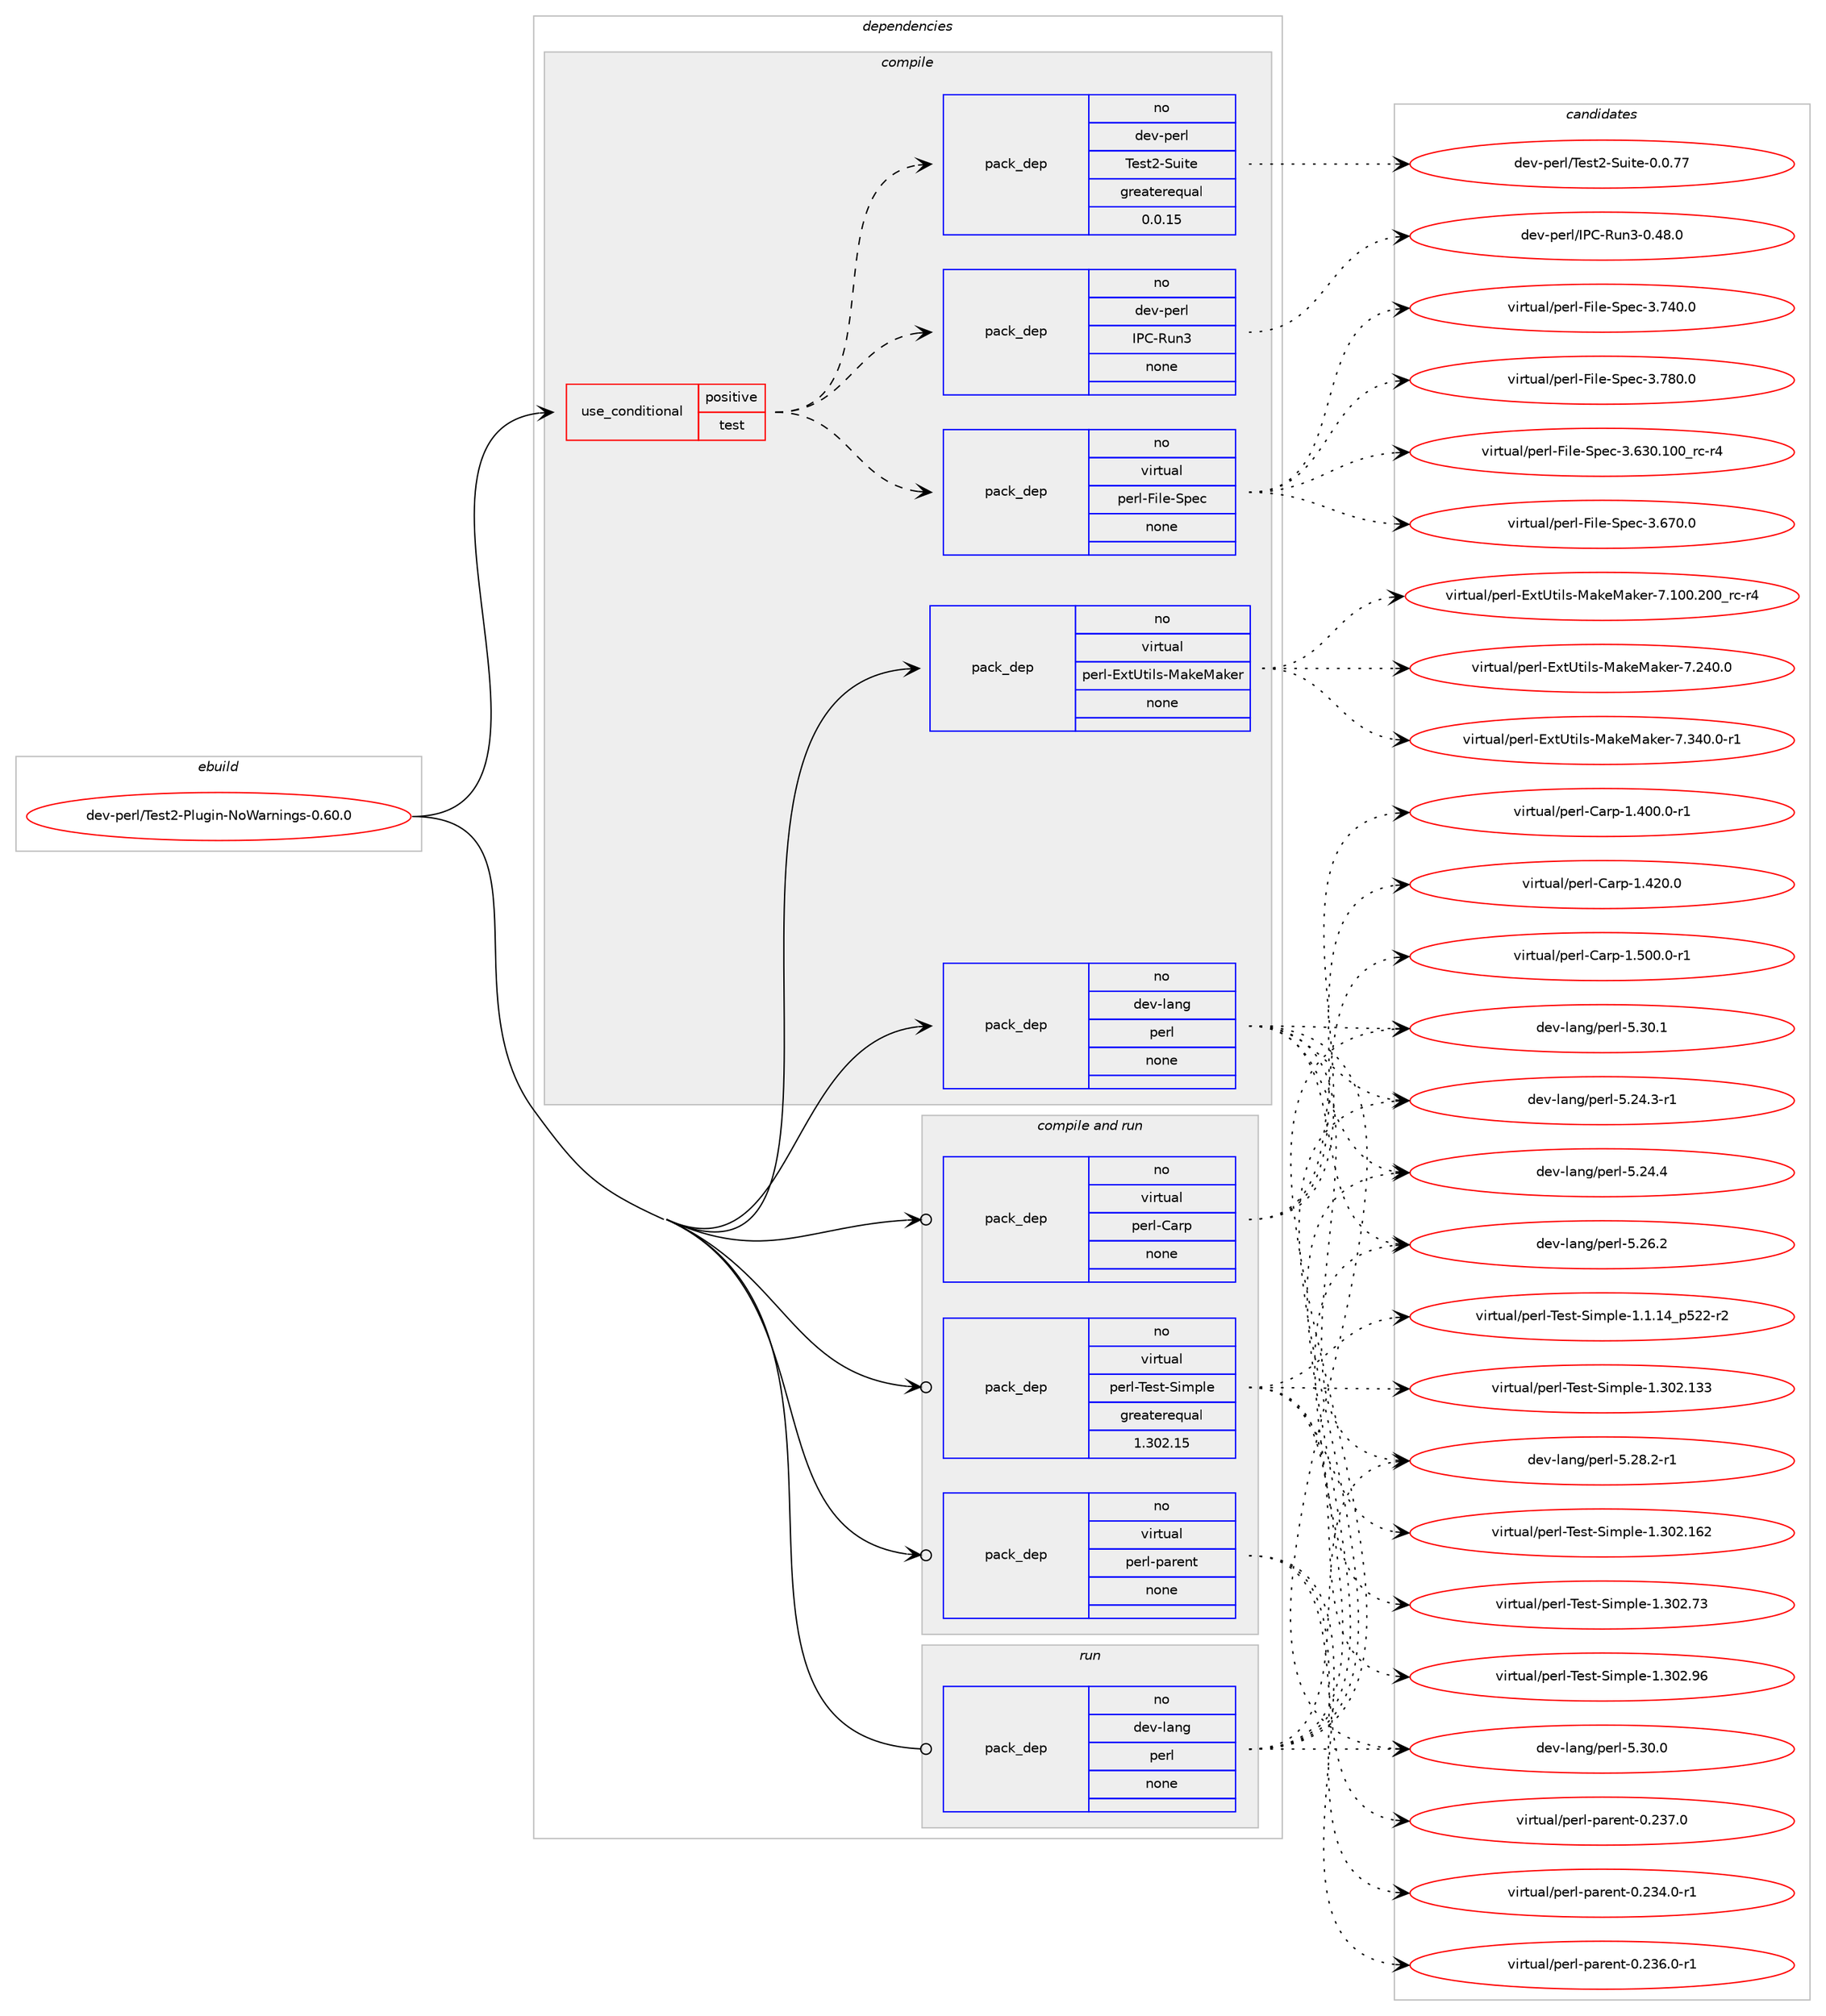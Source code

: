 digraph prolog {

# *************
# Graph options
# *************

newrank=true;
concentrate=true;
compound=true;
graph [rankdir=LR,fontname=Helvetica,fontsize=10,ranksep=1.5];#, ranksep=2.5, nodesep=0.2];
edge  [arrowhead=vee];
node  [fontname=Helvetica,fontsize=10];

# **********
# The ebuild
# **********

subgraph cluster_leftcol {
color=gray;
rank=same;
label=<<i>ebuild</i>>;
id [label="dev-perl/Test2-Plugin-NoWarnings-0.60.0", color=red, width=4, href="../dev-perl/Test2-Plugin-NoWarnings-0.60.0.svg"];
}

# ****************
# The dependencies
# ****************

subgraph cluster_midcol {
color=gray;
label=<<i>dependencies</i>>;
subgraph cluster_compile {
fillcolor="#eeeeee";
style=filled;
label=<<i>compile</i>>;
subgraph cond134436 {
dependency586732 [label=<<TABLE BORDER="0" CELLBORDER="1" CELLSPACING="0" CELLPADDING="4"><TR><TD ROWSPAN="3" CELLPADDING="10">use_conditional</TD></TR><TR><TD>positive</TD></TR><TR><TD>test</TD></TR></TABLE>>, shape=none, color=red];
subgraph pack440635 {
dependency586733 [label=<<TABLE BORDER="0" CELLBORDER="1" CELLSPACING="0" CELLPADDING="4" WIDTH="220"><TR><TD ROWSPAN="6" CELLPADDING="30">pack_dep</TD></TR><TR><TD WIDTH="110">no</TD></TR><TR><TD>virtual</TD></TR><TR><TD>perl-File-Spec</TD></TR><TR><TD>none</TD></TR><TR><TD></TD></TR></TABLE>>, shape=none, color=blue];
}
dependency586732:e -> dependency586733:w [weight=20,style="dashed",arrowhead="vee"];
subgraph pack440636 {
dependency586734 [label=<<TABLE BORDER="0" CELLBORDER="1" CELLSPACING="0" CELLPADDING="4" WIDTH="220"><TR><TD ROWSPAN="6" CELLPADDING="30">pack_dep</TD></TR><TR><TD WIDTH="110">no</TD></TR><TR><TD>dev-perl</TD></TR><TR><TD>IPC-Run3</TD></TR><TR><TD>none</TD></TR><TR><TD></TD></TR></TABLE>>, shape=none, color=blue];
}
dependency586732:e -> dependency586734:w [weight=20,style="dashed",arrowhead="vee"];
subgraph pack440637 {
dependency586735 [label=<<TABLE BORDER="0" CELLBORDER="1" CELLSPACING="0" CELLPADDING="4" WIDTH="220"><TR><TD ROWSPAN="6" CELLPADDING="30">pack_dep</TD></TR><TR><TD WIDTH="110">no</TD></TR><TR><TD>dev-perl</TD></TR><TR><TD>Test2-Suite</TD></TR><TR><TD>greaterequal</TD></TR><TR><TD>0.0.15</TD></TR></TABLE>>, shape=none, color=blue];
}
dependency586732:e -> dependency586735:w [weight=20,style="dashed",arrowhead="vee"];
}
id:e -> dependency586732:w [weight=20,style="solid",arrowhead="vee"];
subgraph pack440638 {
dependency586736 [label=<<TABLE BORDER="0" CELLBORDER="1" CELLSPACING="0" CELLPADDING="4" WIDTH="220"><TR><TD ROWSPAN="6" CELLPADDING="30">pack_dep</TD></TR><TR><TD WIDTH="110">no</TD></TR><TR><TD>dev-lang</TD></TR><TR><TD>perl</TD></TR><TR><TD>none</TD></TR><TR><TD></TD></TR></TABLE>>, shape=none, color=blue];
}
id:e -> dependency586736:w [weight=20,style="solid",arrowhead="vee"];
subgraph pack440639 {
dependency586737 [label=<<TABLE BORDER="0" CELLBORDER="1" CELLSPACING="0" CELLPADDING="4" WIDTH="220"><TR><TD ROWSPAN="6" CELLPADDING="30">pack_dep</TD></TR><TR><TD WIDTH="110">no</TD></TR><TR><TD>virtual</TD></TR><TR><TD>perl-ExtUtils-MakeMaker</TD></TR><TR><TD>none</TD></TR><TR><TD></TD></TR></TABLE>>, shape=none, color=blue];
}
id:e -> dependency586737:w [weight=20,style="solid",arrowhead="vee"];
}
subgraph cluster_compileandrun {
fillcolor="#eeeeee";
style=filled;
label=<<i>compile and run</i>>;
subgraph pack440640 {
dependency586738 [label=<<TABLE BORDER="0" CELLBORDER="1" CELLSPACING="0" CELLPADDING="4" WIDTH="220"><TR><TD ROWSPAN="6" CELLPADDING="30">pack_dep</TD></TR><TR><TD WIDTH="110">no</TD></TR><TR><TD>virtual</TD></TR><TR><TD>perl-Carp</TD></TR><TR><TD>none</TD></TR><TR><TD></TD></TR></TABLE>>, shape=none, color=blue];
}
id:e -> dependency586738:w [weight=20,style="solid",arrowhead="odotvee"];
subgraph pack440641 {
dependency586739 [label=<<TABLE BORDER="0" CELLBORDER="1" CELLSPACING="0" CELLPADDING="4" WIDTH="220"><TR><TD ROWSPAN="6" CELLPADDING="30">pack_dep</TD></TR><TR><TD WIDTH="110">no</TD></TR><TR><TD>virtual</TD></TR><TR><TD>perl-Test-Simple</TD></TR><TR><TD>greaterequal</TD></TR><TR><TD>1.302.15</TD></TR></TABLE>>, shape=none, color=blue];
}
id:e -> dependency586739:w [weight=20,style="solid",arrowhead="odotvee"];
subgraph pack440642 {
dependency586740 [label=<<TABLE BORDER="0" CELLBORDER="1" CELLSPACING="0" CELLPADDING="4" WIDTH="220"><TR><TD ROWSPAN="6" CELLPADDING="30">pack_dep</TD></TR><TR><TD WIDTH="110">no</TD></TR><TR><TD>virtual</TD></TR><TR><TD>perl-parent</TD></TR><TR><TD>none</TD></TR><TR><TD></TD></TR></TABLE>>, shape=none, color=blue];
}
id:e -> dependency586740:w [weight=20,style="solid",arrowhead="odotvee"];
}
subgraph cluster_run {
fillcolor="#eeeeee";
style=filled;
label=<<i>run</i>>;
subgraph pack440643 {
dependency586741 [label=<<TABLE BORDER="0" CELLBORDER="1" CELLSPACING="0" CELLPADDING="4" WIDTH="220"><TR><TD ROWSPAN="6" CELLPADDING="30">pack_dep</TD></TR><TR><TD WIDTH="110">no</TD></TR><TR><TD>dev-lang</TD></TR><TR><TD>perl</TD></TR><TR><TD>none</TD></TR><TR><TD></TD></TR></TABLE>>, shape=none, color=blue];
}
id:e -> dependency586741:w [weight=20,style="solid",arrowhead="odot"];
}
}

# **************
# The candidates
# **************

subgraph cluster_choices {
rank=same;
color=gray;
label=<<i>candidates</i>>;

subgraph choice440635 {
color=black;
nodesep=1;
choice118105114116117971084711210111410845701051081014583112101994551465451484649484895114994511452 [label="virtual/perl-File-Spec-3.630.100_rc-r4", color=red, width=4,href="../virtual/perl-File-Spec-3.630.100_rc-r4.svg"];
choice118105114116117971084711210111410845701051081014583112101994551465455484648 [label="virtual/perl-File-Spec-3.670.0", color=red, width=4,href="../virtual/perl-File-Spec-3.670.0.svg"];
choice118105114116117971084711210111410845701051081014583112101994551465552484648 [label="virtual/perl-File-Spec-3.740.0", color=red, width=4,href="../virtual/perl-File-Spec-3.740.0.svg"];
choice118105114116117971084711210111410845701051081014583112101994551465556484648 [label="virtual/perl-File-Spec-3.780.0", color=red, width=4,href="../virtual/perl-File-Spec-3.780.0.svg"];
dependency586733:e -> choice118105114116117971084711210111410845701051081014583112101994551465451484649484895114994511452:w [style=dotted,weight="100"];
dependency586733:e -> choice118105114116117971084711210111410845701051081014583112101994551465455484648:w [style=dotted,weight="100"];
dependency586733:e -> choice118105114116117971084711210111410845701051081014583112101994551465552484648:w [style=dotted,weight="100"];
dependency586733:e -> choice118105114116117971084711210111410845701051081014583112101994551465556484648:w [style=dotted,weight="100"];
}
subgraph choice440636 {
color=black;
nodesep=1;
choice100101118451121011141084773806745821171105145484652564648 [label="dev-perl/IPC-Run3-0.48.0", color=red, width=4,href="../dev-perl/IPC-Run3-0.48.0.svg"];
dependency586734:e -> choice100101118451121011141084773806745821171105145484652564648:w [style=dotted,weight="100"];
}
subgraph choice440637 {
color=black;
nodesep=1;
choice10010111845112101114108478410111511650458311710511610145484648465555 [label="dev-perl/Test2-Suite-0.0.77", color=red, width=4,href="../dev-perl/Test2-Suite-0.0.77.svg"];
dependency586735:e -> choice10010111845112101114108478410111511650458311710511610145484648465555:w [style=dotted,weight="100"];
}
subgraph choice440638 {
color=black;
nodesep=1;
choice100101118451089711010347112101114108455346505246514511449 [label="dev-lang/perl-5.24.3-r1", color=red, width=4,href="../dev-lang/perl-5.24.3-r1.svg"];
choice10010111845108971101034711210111410845534650524652 [label="dev-lang/perl-5.24.4", color=red, width=4,href="../dev-lang/perl-5.24.4.svg"];
choice10010111845108971101034711210111410845534650544650 [label="dev-lang/perl-5.26.2", color=red, width=4,href="../dev-lang/perl-5.26.2.svg"];
choice100101118451089711010347112101114108455346505646504511449 [label="dev-lang/perl-5.28.2-r1", color=red, width=4,href="../dev-lang/perl-5.28.2-r1.svg"];
choice10010111845108971101034711210111410845534651484648 [label="dev-lang/perl-5.30.0", color=red, width=4,href="../dev-lang/perl-5.30.0.svg"];
choice10010111845108971101034711210111410845534651484649 [label="dev-lang/perl-5.30.1", color=red, width=4,href="../dev-lang/perl-5.30.1.svg"];
dependency586736:e -> choice100101118451089711010347112101114108455346505246514511449:w [style=dotted,weight="100"];
dependency586736:e -> choice10010111845108971101034711210111410845534650524652:w [style=dotted,weight="100"];
dependency586736:e -> choice10010111845108971101034711210111410845534650544650:w [style=dotted,weight="100"];
dependency586736:e -> choice100101118451089711010347112101114108455346505646504511449:w [style=dotted,weight="100"];
dependency586736:e -> choice10010111845108971101034711210111410845534651484648:w [style=dotted,weight="100"];
dependency586736:e -> choice10010111845108971101034711210111410845534651484649:w [style=dotted,weight="100"];
}
subgraph choice440639 {
color=black;
nodesep=1;
choice118105114116117971084711210111410845691201168511610510811545779710710177971071011144555464948484650484895114994511452 [label="virtual/perl-ExtUtils-MakeMaker-7.100.200_rc-r4", color=red, width=4,href="../virtual/perl-ExtUtils-MakeMaker-7.100.200_rc-r4.svg"];
choice118105114116117971084711210111410845691201168511610510811545779710710177971071011144555465052484648 [label="virtual/perl-ExtUtils-MakeMaker-7.240.0", color=red, width=4,href="../virtual/perl-ExtUtils-MakeMaker-7.240.0.svg"];
choice1181051141161179710847112101114108456912011685116105108115457797107101779710710111445554651524846484511449 [label="virtual/perl-ExtUtils-MakeMaker-7.340.0-r1", color=red, width=4,href="../virtual/perl-ExtUtils-MakeMaker-7.340.0-r1.svg"];
dependency586737:e -> choice118105114116117971084711210111410845691201168511610510811545779710710177971071011144555464948484650484895114994511452:w [style=dotted,weight="100"];
dependency586737:e -> choice118105114116117971084711210111410845691201168511610510811545779710710177971071011144555465052484648:w [style=dotted,weight="100"];
dependency586737:e -> choice1181051141161179710847112101114108456912011685116105108115457797107101779710710111445554651524846484511449:w [style=dotted,weight="100"];
}
subgraph choice440640 {
color=black;
nodesep=1;
choice118105114116117971084711210111410845679711411245494652484846484511449 [label="virtual/perl-Carp-1.400.0-r1", color=red, width=4,href="../virtual/perl-Carp-1.400.0-r1.svg"];
choice11810511411611797108471121011141084567971141124549465250484648 [label="virtual/perl-Carp-1.420.0", color=red, width=4,href="../virtual/perl-Carp-1.420.0.svg"];
choice118105114116117971084711210111410845679711411245494653484846484511449 [label="virtual/perl-Carp-1.500.0-r1", color=red, width=4,href="../virtual/perl-Carp-1.500.0-r1.svg"];
dependency586738:e -> choice118105114116117971084711210111410845679711411245494652484846484511449:w [style=dotted,weight="100"];
dependency586738:e -> choice11810511411611797108471121011141084567971141124549465250484648:w [style=dotted,weight="100"];
dependency586738:e -> choice118105114116117971084711210111410845679711411245494653484846484511449:w [style=dotted,weight="100"];
}
subgraph choice440641 {
color=black;
nodesep=1;
choice11810511411611797108471121011141084584101115116458310510911210810145494649464952951125350504511450 [label="virtual/perl-Test-Simple-1.1.14_p522-r2", color=red, width=4,href="../virtual/perl-Test-Simple-1.1.14_p522-r2.svg"];
choice11810511411611797108471121011141084584101115116458310510911210810145494651485046495151 [label="virtual/perl-Test-Simple-1.302.133", color=red, width=4,href="../virtual/perl-Test-Simple-1.302.133.svg"];
choice11810511411611797108471121011141084584101115116458310510911210810145494651485046495450 [label="virtual/perl-Test-Simple-1.302.162", color=red, width=4,href="../virtual/perl-Test-Simple-1.302.162.svg"];
choice118105114116117971084711210111410845841011151164583105109112108101454946514850465551 [label="virtual/perl-Test-Simple-1.302.73", color=red, width=4,href="../virtual/perl-Test-Simple-1.302.73.svg"];
choice118105114116117971084711210111410845841011151164583105109112108101454946514850465754 [label="virtual/perl-Test-Simple-1.302.96", color=red, width=4,href="../virtual/perl-Test-Simple-1.302.96.svg"];
dependency586739:e -> choice11810511411611797108471121011141084584101115116458310510911210810145494649464952951125350504511450:w [style=dotted,weight="100"];
dependency586739:e -> choice11810511411611797108471121011141084584101115116458310510911210810145494651485046495151:w [style=dotted,weight="100"];
dependency586739:e -> choice11810511411611797108471121011141084584101115116458310510911210810145494651485046495450:w [style=dotted,weight="100"];
dependency586739:e -> choice118105114116117971084711210111410845841011151164583105109112108101454946514850465551:w [style=dotted,weight="100"];
dependency586739:e -> choice118105114116117971084711210111410845841011151164583105109112108101454946514850465754:w [style=dotted,weight="100"];
}
subgraph choice440642 {
color=black;
nodesep=1;
choice1181051141161179710847112101114108451129711410111011645484650515246484511449 [label="virtual/perl-parent-0.234.0-r1", color=red, width=4,href="../virtual/perl-parent-0.234.0-r1.svg"];
choice1181051141161179710847112101114108451129711410111011645484650515446484511449 [label="virtual/perl-parent-0.236.0-r1", color=red, width=4,href="../virtual/perl-parent-0.236.0-r1.svg"];
choice118105114116117971084711210111410845112971141011101164548465051554648 [label="virtual/perl-parent-0.237.0", color=red, width=4,href="../virtual/perl-parent-0.237.0.svg"];
dependency586740:e -> choice1181051141161179710847112101114108451129711410111011645484650515246484511449:w [style=dotted,weight="100"];
dependency586740:e -> choice1181051141161179710847112101114108451129711410111011645484650515446484511449:w [style=dotted,weight="100"];
dependency586740:e -> choice118105114116117971084711210111410845112971141011101164548465051554648:w [style=dotted,weight="100"];
}
subgraph choice440643 {
color=black;
nodesep=1;
choice100101118451089711010347112101114108455346505246514511449 [label="dev-lang/perl-5.24.3-r1", color=red, width=4,href="../dev-lang/perl-5.24.3-r1.svg"];
choice10010111845108971101034711210111410845534650524652 [label="dev-lang/perl-5.24.4", color=red, width=4,href="../dev-lang/perl-5.24.4.svg"];
choice10010111845108971101034711210111410845534650544650 [label="dev-lang/perl-5.26.2", color=red, width=4,href="../dev-lang/perl-5.26.2.svg"];
choice100101118451089711010347112101114108455346505646504511449 [label="dev-lang/perl-5.28.2-r1", color=red, width=4,href="../dev-lang/perl-5.28.2-r1.svg"];
choice10010111845108971101034711210111410845534651484648 [label="dev-lang/perl-5.30.0", color=red, width=4,href="../dev-lang/perl-5.30.0.svg"];
choice10010111845108971101034711210111410845534651484649 [label="dev-lang/perl-5.30.1", color=red, width=4,href="../dev-lang/perl-5.30.1.svg"];
dependency586741:e -> choice100101118451089711010347112101114108455346505246514511449:w [style=dotted,weight="100"];
dependency586741:e -> choice10010111845108971101034711210111410845534650524652:w [style=dotted,weight="100"];
dependency586741:e -> choice10010111845108971101034711210111410845534650544650:w [style=dotted,weight="100"];
dependency586741:e -> choice100101118451089711010347112101114108455346505646504511449:w [style=dotted,weight="100"];
dependency586741:e -> choice10010111845108971101034711210111410845534651484648:w [style=dotted,weight="100"];
dependency586741:e -> choice10010111845108971101034711210111410845534651484649:w [style=dotted,weight="100"];
}
}

}
